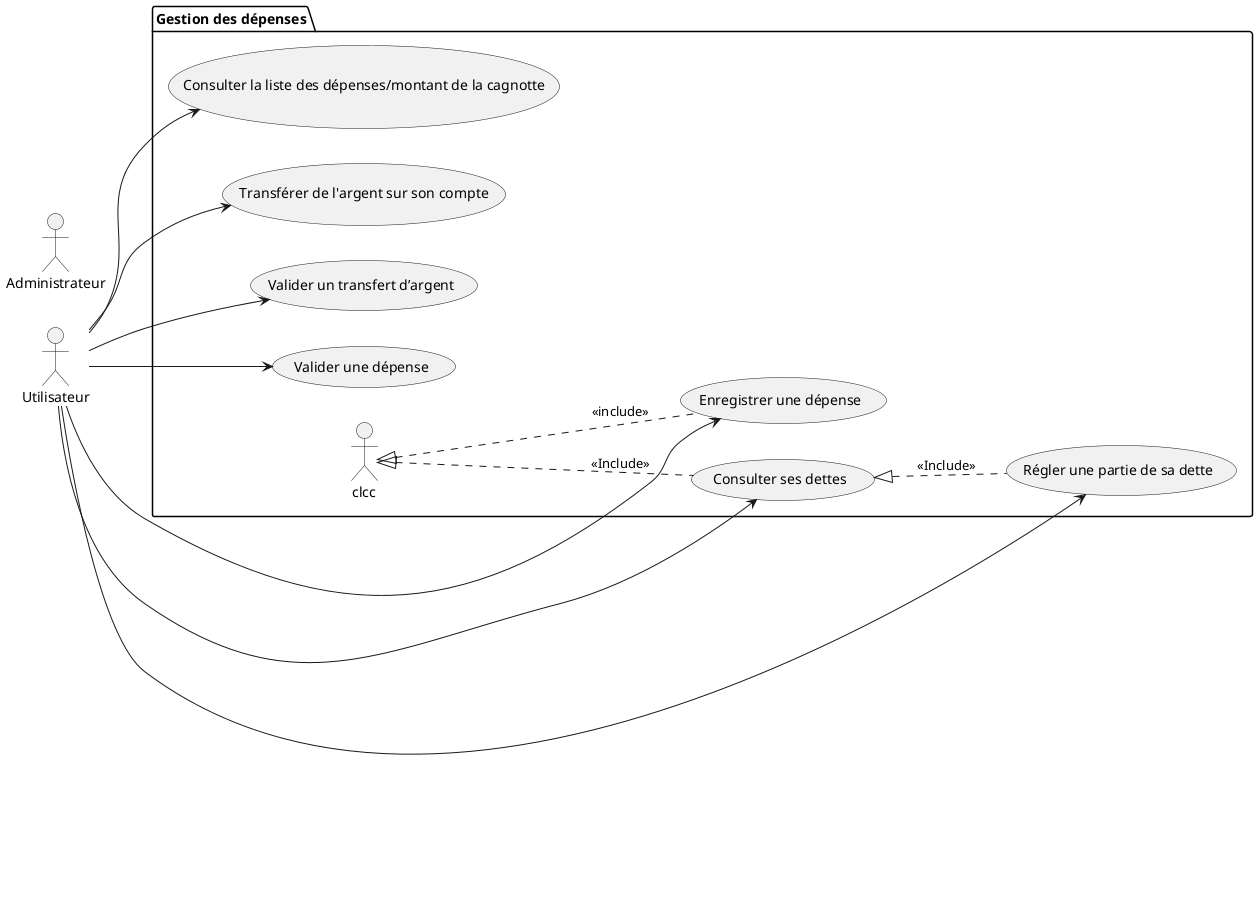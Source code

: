 @startuml Cas utilisation - Gestion des dépenses
left to right direction

actor "Utilisateur" as User

actor "Administrateur" as Admin

package "Gestion des dépenses"{
        usecase "Enregistrer une dépense" as eud
        usecase "Consulter la liste des dépenses/montant de la cagnotte" as cllddmdlc
        usecase "Transférer de l'argent sur son compte" as tdassc
        usecase "Valider un transfert d’argent" as vuta
        usecase "Valider une dépense" as vud
        usecase "Consulter ses dettes" as csd
				clcc <|.. csd : <<Include>>
        usecase "Régler une partie de sa dette" as rpd
				csd <|.. rpd : <<Include>>
}

User --> eud
User --> cllddmdlc
User --> tdassc
User --> vuta
User --> vud
User --> csd
User --> rpd

clcc <|.. eud : <<include>>

@enduml
